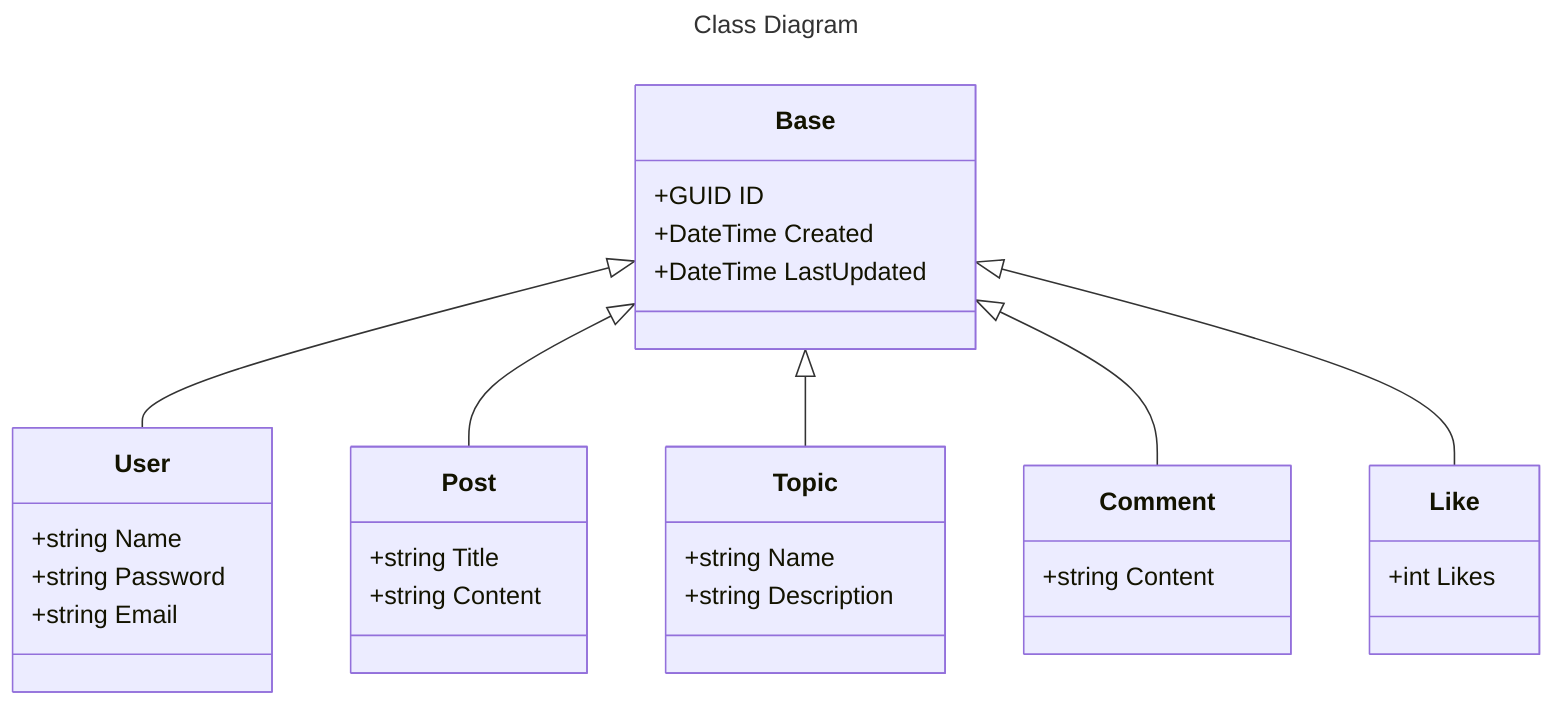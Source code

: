 ---
title: Class Diagram
---
classDiagram
    class Base{
        +GUID ID
        +DateTime Created
        +DateTime LastUpdated
    }
    
    class User{
        +string Name
        +string Password
        +string Email
    }
    
    class Post{
        +string Title
        +string Content
    }
    
    class Topic{
        +string Name
        +string Description
    }
    
    class Comment{
        +string Content
    }
    
    class Like{
        +int Likes
    }
    
    Base <|-- User
    Base <|-- Post
    Base <|-- Topic
    Base <|-- Comment
    Base <|-- Like
